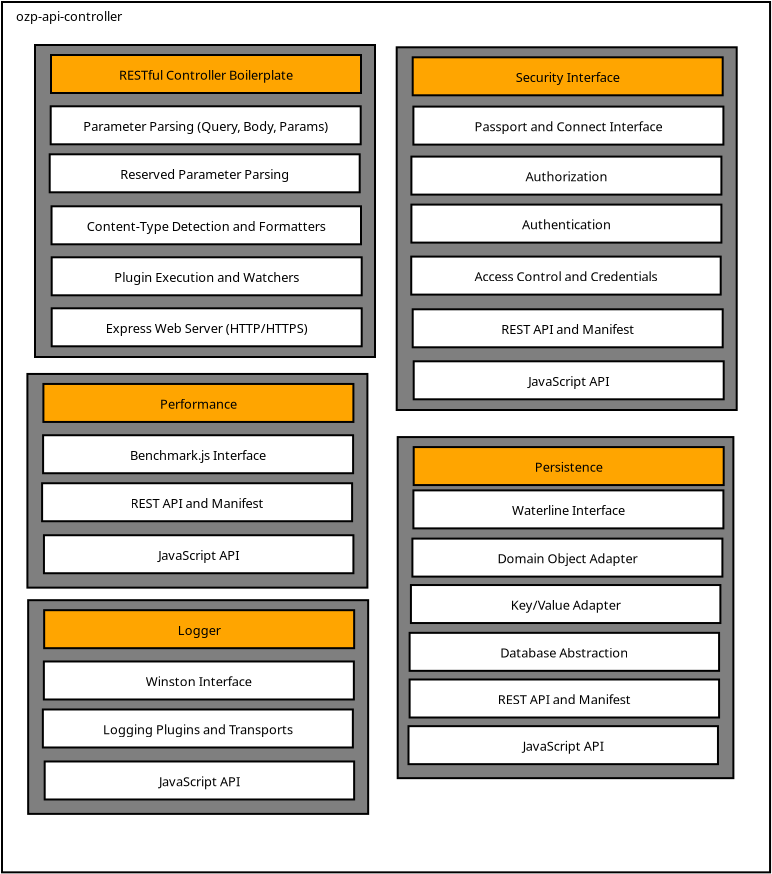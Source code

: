 <?xml version="1.0" encoding="UTF-8"?>
<dia:diagram xmlns:dia="http://www.lysator.liu.se/~alla/dia/">
  <dia:layer name="Background" visible="true" active="true">
    <dia:group>
      <dia:object type="Standard - Box" version="0" id="O0">
        <dia:attribute name="obj_pos">
          <dia:point val="1.283,-22.15"/>
        </dia:attribute>
        <dia:attribute name="obj_bb">
          <dia:rectangle val="1.233,-22.2;39.736,21.417"/>
        </dia:attribute>
        <dia:attribute name="elem_corner">
          <dia:point val="1.283,-22.15"/>
        </dia:attribute>
        <dia:attribute name="elem_width">
          <dia:real val="38.403"/>
        </dia:attribute>
        <dia:attribute name="elem_height">
          <dia:real val="43.517"/>
        </dia:attribute>
        <dia:attribute name="show_background">
          <dia:boolean val="true"/>
        </dia:attribute>
      </dia:object>
      <dia:object type="Standard - Text" version="1" id="O1">
        <dia:attribute name="obj_pos">
          <dia:point val="20.485,-0.392"/>
        </dia:attribute>
        <dia:attribute name="obj_bb">
          <dia:rectangle val="20.485,-0.987;20.485,-0.239"/>
        </dia:attribute>
        <dia:attribute name="text">
          <dia:composite type="text">
            <dia:attribute name="string">
              <dia:string>##</dia:string>
            </dia:attribute>
            <dia:attribute name="font">
              <dia:font family="sans" style="0" name="Helvetica"/>
            </dia:attribute>
            <dia:attribute name="height">
              <dia:real val="0.8"/>
            </dia:attribute>
            <dia:attribute name="pos">
              <dia:point val="20.485,-0.392"/>
            </dia:attribute>
            <dia:attribute name="color">
              <dia:color val="#000000"/>
            </dia:attribute>
            <dia:attribute name="alignment">
              <dia:enum val="0"/>
            </dia:attribute>
          </dia:composite>
        </dia:attribute>
        <dia:attribute name="valign">
          <dia:enum val="3"/>
        </dia:attribute>
        <dia:connections>
          <dia:connection handle="0" to="O0" connection="8"/>
        </dia:connections>
      </dia:object>
      <dia:object type="Standard - Text" version="1" id="O2">
        <dia:attribute name="obj_pos">
          <dia:point val="1.983,-21.2"/>
        </dia:attribute>
        <dia:attribute name="obj_bb">
          <dia:rectangle val="1.983,-21.795;7.609,-21.047"/>
        </dia:attribute>
        <dia:attribute name="text">
          <dia:composite type="text">
            <dia:attribute name="string">
              <dia:string>#ozp-api-controller#</dia:string>
            </dia:attribute>
            <dia:attribute name="font">
              <dia:font family="sans" style="0" name="Helvetica"/>
            </dia:attribute>
            <dia:attribute name="height">
              <dia:real val="0.8"/>
            </dia:attribute>
            <dia:attribute name="pos">
              <dia:point val="1.983,-21.2"/>
            </dia:attribute>
            <dia:attribute name="color">
              <dia:color val="#000000"/>
            </dia:attribute>
            <dia:attribute name="alignment">
              <dia:enum val="0"/>
            </dia:attribute>
          </dia:composite>
        </dia:attribute>
        <dia:attribute name="valign">
          <dia:enum val="3"/>
        </dia:attribute>
      </dia:object>
      <dia:group>
        <dia:object type="Flowchart - Box" version="0" id="O3">
          <dia:attribute name="obj_pos">
            <dia:point val="2.933,-20"/>
          </dia:attribute>
          <dia:attribute name="obj_bb">
            <dia:rectangle val="2.883,-20.05;19.983,-4.35"/>
          </dia:attribute>
          <dia:attribute name="elem_corner">
            <dia:point val="2.933,-20"/>
          </dia:attribute>
          <dia:attribute name="elem_width">
            <dia:real val="17.0"/>
          </dia:attribute>
          <dia:attribute name="elem_height">
            <dia:real val="15.6"/>
          </dia:attribute>
          <dia:attribute name="border_width">
            <dia:real val="0.1"/>
          </dia:attribute>
          <dia:attribute name="inner_color">
            <dia:color val="#7f7f7f"/>
          </dia:attribute>
          <dia:attribute name="show_background">
            <dia:boolean val="true"/>
          </dia:attribute>
          <dia:attribute name="padding">
            <dia:real val="0.5"/>
          </dia:attribute>
          <dia:attribute name="text">
            <dia:composite type="text">
              <dia:attribute name="string">
                <dia:string>##</dia:string>
              </dia:attribute>
              <dia:attribute name="font">
                <dia:font family="sans" style="0" name="Helvetica"/>
              </dia:attribute>
              <dia:attribute name="height">
                <dia:real val="0.8"/>
              </dia:attribute>
              <dia:attribute name="pos">
                <dia:point val="11.433,-12.005"/>
              </dia:attribute>
              <dia:attribute name="color">
                <dia:color val="#000000"/>
              </dia:attribute>
              <dia:attribute name="alignment">
                <dia:enum val="1"/>
              </dia:attribute>
            </dia:composite>
          </dia:attribute>
        </dia:object>
        <dia:object type="Flowchart - Box" version="0" id="O4">
          <dia:attribute name="obj_pos">
            <dia:point val="3.733,-19.5"/>
          </dia:attribute>
          <dia:attribute name="obj_bb">
            <dia:rectangle val="3.683,-19.55;19.283,-17.55"/>
          </dia:attribute>
          <dia:attribute name="elem_corner">
            <dia:point val="3.733,-19.5"/>
          </dia:attribute>
          <dia:attribute name="elem_width">
            <dia:real val="15.5"/>
          </dia:attribute>
          <dia:attribute name="elem_height">
            <dia:real val="1.9"/>
          </dia:attribute>
          <dia:attribute name="border_width">
            <dia:real val="0.1"/>
          </dia:attribute>
          <dia:attribute name="inner_color">
            <dia:color val="#ffa500"/>
          </dia:attribute>
          <dia:attribute name="show_background">
            <dia:boolean val="true"/>
          </dia:attribute>
          <dia:attribute name="padding">
            <dia:real val="0.5"/>
          </dia:attribute>
          <dia:attribute name="text">
            <dia:composite type="text">
              <dia:attribute name="string">
                <dia:string>#RESTful Controller Boilerplate#</dia:string>
              </dia:attribute>
              <dia:attribute name="font">
                <dia:font family="sans" style="0" name="Helvetica"/>
              </dia:attribute>
              <dia:attribute name="height">
                <dia:real val="0.8"/>
              </dia:attribute>
              <dia:attribute name="pos">
                <dia:point val="11.483,-18.355"/>
              </dia:attribute>
              <dia:attribute name="color">
                <dia:color val="#000000"/>
              </dia:attribute>
              <dia:attribute name="alignment">
                <dia:enum val="1"/>
              </dia:attribute>
            </dia:composite>
          </dia:attribute>
        </dia:object>
        <dia:object type="Flowchart - Box" version="0" id="O5">
          <dia:attribute name="obj_pos">
            <dia:point val="3.718,-16.935"/>
          </dia:attribute>
          <dia:attribute name="obj_bb">
            <dia:rectangle val="3.668,-16.985;19.268,-14.985"/>
          </dia:attribute>
          <dia:attribute name="elem_corner">
            <dia:point val="3.718,-16.935"/>
          </dia:attribute>
          <dia:attribute name="elem_width">
            <dia:real val="15.5"/>
          </dia:attribute>
          <dia:attribute name="elem_height">
            <dia:real val="1.9"/>
          </dia:attribute>
          <dia:attribute name="show_background">
            <dia:boolean val="true"/>
          </dia:attribute>
          <dia:attribute name="padding">
            <dia:real val="0.5"/>
          </dia:attribute>
          <dia:attribute name="text">
            <dia:composite type="text">
              <dia:attribute name="string">
                <dia:string>#Parameter Parsing (Query, Body, Params)#</dia:string>
              </dia:attribute>
              <dia:attribute name="font">
                <dia:font family="sans" style="0" name="Helvetica"/>
              </dia:attribute>
              <dia:attribute name="height">
                <dia:real val="0.8"/>
              </dia:attribute>
              <dia:attribute name="pos">
                <dia:point val="11.468,-15.79"/>
              </dia:attribute>
              <dia:attribute name="color">
                <dia:color val="#000000"/>
              </dia:attribute>
              <dia:attribute name="alignment">
                <dia:enum val="1"/>
              </dia:attribute>
            </dia:composite>
          </dia:attribute>
        </dia:object>
        <dia:object type="Flowchart - Box" version="0" id="O6">
          <dia:attribute name="obj_pos">
            <dia:point val="3.668,-14.535"/>
          </dia:attribute>
          <dia:attribute name="obj_bb">
            <dia:rectangle val="3.618,-14.585;19.218,-12.585"/>
          </dia:attribute>
          <dia:attribute name="elem_corner">
            <dia:point val="3.668,-14.535"/>
          </dia:attribute>
          <dia:attribute name="elem_width">
            <dia:real val="15.5"/>
          </dia:attribute>
          <dia:attribute name="elem_height">
            <dia:real val="1.9"/>
          </dia:attribute>
          <dia:attribute name="show_background">
            <dia:boolean val="true"/>
          </dia:attribute>
          <dia:attribute name="padding">
            <dia:real val="0.5"/>
          </dia:attribute>
          <dia:attribute name="text">
            <dia:composite type="text">
              <dia:attribute name="string">
                <dia:string>#Reserved Parameter Parsing#</dia:string>
              </dia:attribute>
              <dia:attribute name="font">
                <dia:font family="sans" style="0" name="Helvetica"/>
              </dia:attribute>
              <dia:attribute name="height">
                <dia:real val="0.8"/>
              </dia:attribute>
              <dia:attribute name="pos">
                <dia:point val="11.418,-13.39"/>
              </dia:attribute>
              <dia:attribute name="color">
                <dia:color val="#000000"/>
              </dia:attribute>
              <dia:attribute name="alignment">
                <dia:enum val="1"/>
              </dia:attribute>
            </dia:composite>
          </dia:attribute>
        </dia:object>
        <dia:object type="Flowchart - Box" version="0" id="O7">
          <dia:attribute name="obj_pos">
            <dia:point val="3.76,-11.935"/>
          </dia:attribute>
          <dia:attribute name="obj_bb">
            <dia:rectangle val="3.71,-11.985;19.283,-9.985"/>
          </dia:attribute>
          <dia:attribute name="elem_corner">
            <dia:point val="3.76,-11.935"/>
          </dia:attribute>
          <dia:attribute name="elem_width">
            <dia:real val="15.473"/>
          </dia:attribute>
          <dia:attribute name="elem_height">
            <dia:real val="1.9"/>
          </dia:attribute>
          <dia:attribute name="show_background">
            <dia:boolean val="true"/>
          </dia:attribute>
          <dia:attribute name="padding">
            <dia:real val="0.5"/>
          </dia:attribute>
          <dia:attribute name="text">
            <dia:composite type="text">
              <dia:attribute name="string">
                <dia:string>#Content-Type Detection and Formatters#</dia:string>
              </dia:attribute>
              <dia:attribute name="font">
                <dia:font family="sans" style="0" name="Helvetica"/>
              </dia:attribute>
              <dia:attribute name="height">
                <dia:real val="0.8"/>
              </dia:attribute>
              <dia:attribute name="pos">
                <dia:point val="11.497,-10.79"/>
              </dia:attribute>
              <dia:attribute name="color">
                <dia:color val="#000000"/>
              </dia:attribute>
              <dia:attribute name="alignment">
                <dia:enum val="1"/>
              </dia:attribute>
            </dia:composite>
          </dia:attribute>
        </dia:object>
        <dia:object type="Flowchart - Box" version="0" id="O8">
          <dia:attribute name="obj_pos">
            <dia:point val="3.768,-9.385"/>
          </dia:attribute>
          <dia:attribute name="obj_bb">
            <dia:rectangle val="3.718,-9.435;19.318,-7.435"/>
          </dia:attribute>
          <dia:attribute name="elem_corner">
            <dia:point val="3.768,-9.385"/>
          </dia:attribute>
          <dia:attribute name="elem_width">
            <dia:real val="15.5"/>
          </dia:attribute>
          <dia:attribute name="elem_height">
            <dia:real val="1.9"/>
          </dia:attribute>
          <dia:attribute name="show_background">
            <dia:boolean val="true"/>
          </dia:attribute>
          <dia:attribute name="padding">
            <dia:real val="0.5"/>
          </dia:attribute>
          <dia:attribute name="text">
            <dia:composite type="text">
              <dia:attribute name="string">
                <dia:string>#Plugin Execution and Watchers#</dia:string>
              </dia:attribute>
              <dia:attribute name="font">
                <dia:font family="sans" style="0" name="Helvetica"/>
              </dia:attribute>
              <dia:attribute name="height">
                <dia:real val="0.8"/>
              </dia:attribute>
              <dia:attribute name="pos">
                <dia:point val="11.518,-8.24"/>
              </dia:attribute>
              <dia:attribute name="color">
                <dia:color val="#000000"/>
              </dia:attribute>
              <dia:attribute name="alignment">
                <dia:enum val="1"/>
              </dia:attribute>
            </dia:composite>
          </dia:attribute>
        </dia:object>
        <dia:object type="Flowchart - Box" version="0" id="O9">
          <dia:attribute name="obj_pos">
            <dia:point val="3.768,-6.835"/>
          </dia:attribute>
          <dia:attribute name="obj_bb">
            <dia:rectangle val="3.718,-6.885;19.318,-4.885"/>
          </dia:attribute>
          <dia:attribute name="elem_corner">
            <dia:point val="3.768,-6.835"/>
          </dia:attribute>
          <dia:attribute name="elem_width">
            <dia:real val="15.5"/>
          </dia:attribute>
          <dia:attribute name="elem_height">
            <dia:real val="1.9"/>
          </dia:attribute>
          <dia:attribute name="show_background">
            <dia:boolean val="true"/>
          </dia:attribute>
          <dia:attribute name="padding">
            <dia:real val="0.5"/>
          </dia:attribute>
          <dia:attribute name="text">
            <dia:composite type="text">
              <dia:attribute name="string">
                <dia:string>#Express Web Server (HTTP/HTTPS)#</dia:string>
              </dia:attribute>
              <dia:attribute name="font">
                <dia:font family="sans" style="0" name="Helvetica"/>
              </dia:attribute>
              <dia:attribute name="height">
                <dia:real val="0.8"/>
              </dia:attribute>
              <dia:attribute name="pos">
                <dia:point val="11.518,-5.69"/>
              </dia:attribute>
              <dia:attribute name="color">
                <dia:color val="#000000"/>
              </dia:attribute>
              <dia:attribute name="alignment">
                <dia:enum val="1"/>
              </dia:attribute>
            </dia:composite>
          </dia:attribute>
        </dia:object>
      </dia:group>
      <dia:group>
        <dia:object type="Flowchart - Box" version="0" id="O10">
          <dia:attribute name="obj_pos">
            <dia:point val="21.018,-19.885"/>
          </dia:attribute>
          <dia:attribute name="obj_bb">
            <dia:rectangle val="20.968,-19.935;38.068,-1.7"/>
          </dia:attribute>
          <dia:attribute name="elem_corner">
            <dia:point val="21.018,-19.885"/>
          </dia:attribute>
          <dia:attribute name="elem_width">
            <dia:real val="17.0"/>
          </dia:attribute>
          <dia:attribute name="elem_height">
            <dia:real val="18.135"/>
          </dia:attribute>
          <dia:attribute name="border_width">
            <dia:real val="0.1"/>
          </dia:attribute>
          <dia:attribute name="inner_color">
            <dia:color val="#7f7f7f"/>
          </dia:attribute>
          <dia:attribute name="show_background">
            <dia:boolean val="true"/>
          </dia:attribute>
          <dia:attribute name="padding">
            <dia:real val="0.5"/>
          </dia:attribute>
          <dia:attribute name="text">
            <dia:composite type="text">
              <dia:attribute name="string">
                <dia:string>##</dia:string>
              </dia:attribute>
              <dia:attribute name="font">
                <dia:font family="sans" style="0" name="Helvetica"/>
              </dia:attribute>
              <dia:attribute name="height">
                <dia:real val="0.8"/>
              </dia:attribute>
              <dia:attribute name="pos">
                <dia:point val="29.518,-10.623"/>
              </dia:attribute>
              <dia:attribute name="color">
                <dia:color val="#000000"/>
              </dia:attribute>
              <dia:attribute name="alignment">
                <dia:enum val="1"/>
              </dia:attribute>
            </dia:composite>
          </dia:attribute>
        </dia:object>
        <dia:object type="Flowchart - Box" version="0" id="O11">
          <dia:attribute name="obj_pos">
            <dia:point val="21.818,-19.385"/>
          </dia:attribute>
          <dia:attribute name="obj_bb">
            <dia:rectangle val="21.768,-19.435;37.368,-17.435"/>
          </dia:attribute>
          <dia:attribute name="elem_corner">
            <dia:point val="21.818,-19.385"/>
          </dia:attribute>
          <dia:attribute name="elem_width">
            <dia:real val="15.5"/>
          </dia:attribute>
          <dia:attribute name="elem_height">
            <dia:real val="1.9"/>
          </dia:attribute>
          <dia:attribute name="border_width">
            <dia:real val="0.1"/>
          </dia:attribute>
          <dia:attribute name="inner_color">
            <dia:color val="#ffa500"/>
          </dia:attribute>
          <dia:attribute name="show_background">
            <dia:boolean val="true"/>
          </dia:attribute>
          <dia:attribute name="padding">
            <dia:real val="0.5"/>
          </dia:attribute>
          <dia:attribute name="text">
            <dia:composite type="text">
              <dia:attribute name="string">
                <dia:string>#Security Interface#</dia:string>
              </dia:attribute>
              <dia:attribute name="font">
                <dia:font family="sans" style="0" name="Helvetica"/>
              </dia:attribute>
              <dia:attribute name="height">
                <dia:real val="0.8"/>
              </dia:attribute>
              <dia:attribute name="pos">
                <dia:point val="29.568,-18.24"/>
              </dia:attribute>
              <dia:attribute name="color">
                <dia:color val="#000000"/>
              </dia:attribute>
              <dia:attribute name="alignment">
                <dia:enum val="1"/>
              </dia:attribute>
            </dia:composite>
          </dia:attribute>
        </dia:object>
        <dia:object type="Flowchart - Box" version="0" id="O12">
          <dia:attribute name="obj_pos">
            <dia:point val="21.753,-12.02"/>
          </dia:attribute>
          <dia:attribute name="obj_bb">
            <dia:rectangle val="21.703,-12.07;37.303,-10.07"/>
          </dia:attribute>
          <dia:attribute name="elem_corner">
            <dia:point val="21.753,-12.02"/>
          </dia:attribute>
          <dia:attribute name="elem_width">
            <dia:real val="15.5"/>
          </dia:attribute>
          <dia:attribute name="elem_height">
            <dia:real val="1.9"/>
          </dia:attribute>
          <dia:attribute name="show_background">
            <dia:boolean val="true"/>
          </dia:attribute>
          <dia:attribute name="padding">
            <dia:real val="0.5"/>
          </dia:attribute>
          <dia:attribute name="text">
            <dia:composite type="text">
              <dia:attribute name="string">
                <dia:string>#Authentication#</dia:string>
              </dia:attribute>
              <dia:attribute name="font">
                <dia:font family="sans" style="0" name="Helvetica"/>
              </dia:attribute>
              <dia:attribute name="height">
                <dia:real val="0.8"/>
              </dia:attribute>
              <dia:attribute name="pos">
                <dia:point val="29.503,-10.875"/>
              </dia:attribute>
              <dia:attribute name="color">
                <dia:color val="#000000"/>
              </dia:attribute>
              <dia:attribute name="alignment">
                <dia:enum val="1"/>
              </dia:attribute>
            </dia:composite>
          </dia:attribute>
        </dia:object>
        <dia:object type="Flowchart - Box" version="0" id="O13">
          <dia:attribute name="obj_pos">
            <dia:point val="21.753,-14.42"/>
          </dia:attribute>
          <dia:attribute name="obj_bb">
            <dia:rectangle val="21.703,-14.47;37.303,-12.47"/>
          </dia:attribute>
          <dia:attribute name="elem_corner">
            <dia:point val="21.753,-14.42"/>
          </dia:attribute>
          <dia:attribute name="elem_width">
            <dia:real val="15.5"/>
          </dia:attribute>
          <dia:attribute name="elem_height">
            <dia:real val="1.9"/>
          </dia:attribute>
          <dia:attribute name="show_background">
            <dia:boolean val="true"/>
          </dia:attribute>
          <dia:attribute name="padding">
            <dia:real val="0.5"/>
          </dia:attribute>
          <dia:attribute name="text">
            <dia:composite type="text">
              <dia:attribute name="string">
                <dia:string>#Authorization#</dia:string>
              </dia:attribute>
              <dia:attribute name="font">
                <dia:font family="sans" style="0" name="Helvetica"/>
              </dia:attribute>
              <dia:attribute name="height">
                <dia:real val="0.8"/>
              </dia:attribute>
              <dia:attribute name="pos">
                <dia:point val="29.503,-13.275"/>
              </dia:attribute>
              <dia:attribute name="color">
                <dia:color val="#000000"/>
              </dia:attribute>
              <dia:attribute name="alignment">
                <dia:enum val="1"/>
              </dia:attribute>
            </dia:composite>
          </dia:attribute>
        </dia:object>
        <dia:object type="Flowchart - Box" version="0" id="O14">
          <dia:attribute name="obj_pos">
            <dia:point val="21.745,-9.42"/>
          </dia:attribute>
          <dia:attribute name="obj_bb">
            <dia:rectangle val="21.695,-9.47;37.268,-7.47"/>
          </dia:attribute>
          <dia:attribute name="elem_corner">
            <dia:point val="21.745,-9.42"/>
          </dia:attribute>
          <dia:attribute name="elem_width">
            <dia:real val="15.473"/>
          </dia:attribute>
          <dia:attribute name="elem_height">
            <dia:real val="1.9"/>
          </dia:attribute>
          <dia:attribute name="show_background">
            <dia:boolean val="true"/>
          </dia:attribute>
          <dia:attribute name="padding">
            <dia:real val="0.5"/>
          </dia:attribute>
          <dia:attribute name="text">
            <dia:composite type="text">
              <dia:attribute name="string">
                <dia:string>#Access Control and Credentials#</dia:string>
              </dia:attribute>
              <dia:attribute name="font">
                <dia:font family="sans" style="0" name="Helvetica"/>
              </dia:attribute>
              <dia:attribute name="height">
                <dia:real val="0.8"/>
              </dia:attribute>
              <dia:attribute name="pos">
                <dia:point val="29.482,-8.275"/>
              </dia:attribute>
              <dia:attribute name="color">
                <dia:color val="#000000"/>
              </dia:attribute>
              <dia:attribute name="alignment">
                <dia:enum val="1"/>
              </dia:attribute>
            </dia:composite>
          </dia:attribute>
        </dia:object>
        <dia:object type="Flowchart - Box" version="0" id="O15">
          <dia:attribute name="obj_pos">
            <dia:point val="21.853,-16.92"/>
          </dia:attribute>
          <dia:attribute name="obj_bb">
            <dia:rectangle val="21.803,-16.97;37.403,-14.97"/>
          </dia:attribute>
          <dia:attribute name="elem_corner">
            <dia:point val="21.853,-16.92"/>
          </dia:attribute>
          <dia:attribute name="elem_width">
            <dia:real val="15.5"/>
          </dia:attribute>
          <dia:attribute name="elem_height">
            <dia:real val="1.9"/>
          </dia:attribute>
          <dia:attribute name="show_background">
            <dia:boolean val="true"/>
          </dia:attribute>
          <dia:attribute name="padding">
            <dia:real val="0.5"/>
          </dia:attribute>
          <dia:attribute name="text">
            <dia:composite type="text">
              <dia:attribute name="string">
                <dia:string>#Passport and Connect Interface#</dia:string>
              </dia:attribute>
              <dia:attribute name="font">
                <dia:font family="sans" style="0" name="Helvetica"/>
              </dia:attribute>
              <dia:attribute name="height">
                <dia:real val="0.8"/>
              </dia:attribute>
              <dia:attribute name="pos">
                <dia:point val="29.603,-15.775"/>
              </dia:attribute>
              <dia:attribute name="color">
                <dia:color val="#000000"/>
              </dia:attribute>
              <dia:attribute name="alignment">
                <dia:enum val="1"/>
              </dia:attribute>
            </dia:composite>
          </dia:attribute>
        </dia:object>
        <dia:object type="Flowchart - Box" version="0" id="O16">
          <dia:attribute name="obj_pos">
            <dia:point val="21.818,-6.785"/>
          </dia:attribute>
          <dia:attribute name="obj_bb">
            <dia:rectangle val="21.768,-6.835;37.368,-4.835"/>
          </dia:attribute>
          <dia:attribute name="elem_corner">
            <dia:point val="21.818,-6.785"/>
          </dia:attribute>
          <dia:attribute name="elem_width">
            <dia:real val="15.5"/>
          </dia:attribute>
          <dia:attribute name="elem_height">
            <dia:real val="1.9"/>
          </dia:attribute>
          <dia:attribute name="show_background">
            <dia:boolean val="true"/>
          </dia:attribute>
          <dia:attribute name="padding">
            <dia:real val="0.5"/>
          </dia:attribute>
          <dia:attribute name="text">
            <dia:composite type="text">
              <dia:attribute name="string">
                <dia:string>#REST API and Manifest#</dia:string>
              </dia:attribute>
              <dia:attribute name="font">
                <dia:font family="sans" style="0" name="Helvetica"/>
              </dia:attribute>
              <dia:attribute name="height">
                <dia:real val="0.8"/>
              </dia:attribute>
              <dia:attribute name="pos">
                <dia:point val="29.568,-5.64"/>
              </dia:attribute>
              <dia:attribute name="color">
                <dia:color val="#000000"/>
              </dia:attribute>
              <dia:attribute name="alignment">
                <dia:enum val="1"/>
              </dia:attribute>
            </dia:composite>
          </dia:attribute>
        </dia:object>
        <dia:object type="Flowchart - Box" version="0" id="O17">
          <dia:attribute name="obj_pos">
            <dia:point val="21.868,-4.185"/>
          </dia:attribute>
          <dia:attribute name="obj_bb">
            <dia:rectangle val="21.818,-4.235;37.418,-2.235"/>
          </dia:attribute>
          <dia:attribute name="elem_corner">
            <dia:point val="21.868,-4.185"/>
          </dia:attribute>
          <dia:attribute name="elem_width">
            <dia:real val="15.5"/>
          </dia:attribute>
          <dia:attribute name="elem_height">
            <dia:real val="1.9"/>
          </dia:attribute>
          <dia:attribute name="show_background">
            <dia:boolean val="true"/>
          </dia:attribute>
          <dia:attribute name="padding">
            <dia:real val="0.5"/>
          </dia:attribute>
          <dia:attribute name="text">
            <dia:composite type="text">
              <dia:attribute name="string">
                <dia:string>#JavaScript API#</dia:string>
              </dia:attribute>
              <dia:attribute name="font">
                <dia:font family="sans" style="0" name="Helvetica"/>
              </dia:attribute>
              <dia:attribute name="height">
                <dia:real val="0.8"/>
              </dia:attribute>
              <dia:attribute name="pos">
                <dia:point val="29.618,-3.04"/>
              </dia:attribute>
              <dia:attribute name="color">
                <dia:color val="#000000"/>
              </dia:attribute>
              <dia:attribute name="alignment">
                <dia:enum val="1"/>
              </dia:attribute>
            </dia:composite>
          </dia:attribute>
        </dia:object>
      </dia:group>
      <dia:group>
        <dia:object type="Flowchart - Box" version="0" id="O18">
          <dia:attribute name="obj_pos">
            <dia:point val="2.591,7.759"/>
          </dia:attribute>
          <dia:attribute name="obj_bb">
            <dia:rectangle val="2.541,7.709;19.641,18.494"/>
          </dia:attribute>
          <dia:attribute name="elem_corner">
            <dia:point val="2.591,7.759"/>
          </dia:attribute>
          <dia:attribute name="elem_width">
            <dia:real val="17.0"/>
          </dia:attribute>
          <dia:attribute name="elem_height">
            <dia:real val="10.685"/>
          </dia:attribute>
          <dia:attribute name="border_width">
            <dia:real val="0.1"/>
          </dia:attribute>
          <dia:attribute name="inner_color">
            <dia:color val="#7f7f7f"/>
          </dia:attribute>
          <dia:attribute name="show_background">
            <dia:boolean val="true"/>
          </dia:attribute>
          <dia:attribute name="padding">
            <dia:real val="0.5"/>
          </dia:attribute>
          <dia:attribute name="text">
            <dia:composite type="text">
              <dia:attribute name="string">
                <dia:string>##</dia:string>
              </dia:attribute>
              <dia:attribute name="font">
                <dia:font family="sans" style="0" name="Helvetica"/>
              </dia:attribute>
              <dia:attribute name="height">
                <dia:real val="0.8"/>
              </dia:attribute>
              <dia:attribute name="pos">
                <dia:point val="11.091,13.297"/>
              </dia:attribute>
              <dia:attribute name="color">
                <dia:color val="#000000"/>
              </dia:attribute>
              <dia:attribute name="alignment">
                <dia:enum val="1"/>
              </dia:attribute>
            </dia:composite>
          </dia:attribute>
        </dia:object>
        <dia:object type="Flowchart - Box" version="0" id="O19">
          <dia:attribute name="obj_pos">
            <dia:point val="3.391,8.259"/>
          </dia:attribute>
          <dia:attribute name="obj_bb">
            <dia:rectangle val="3.341,8.209;18.941,10.209"/>
          </dia:attribute>
          <dia:attribute name="elem_corner">
            <dia:point val="3.391,8.259"/>
          </dia:attribute>
          <dia:attribute name="elem_width">
            <dia:real val="15.5"/>
          </dia:attribute>
          <dia:attribute name="elem_height">
            <dia:real val="1.9"/>
          </dia:attribute>
          <dia:attribute name="border_width">
            <dia:real val="0.1"/>
          </dia:attribute>
          <dia:attribute name="inner_color">
            <dia:color val="#ffa500"/>
          </dia:attribute>
          <dia:attribute name="show_background">
            <dia:boolean val="true"/>
          </dia:attribute>
          <dia:attribute name="padding">
            <dia:real val="0.5"/>
          </dia:attribute>
          <dia:attribute name="text">
            <dia:composite type="text">
              <dia:attribute name="string">
                <dia:string>#Logger#</dia:string>
              </dia:attribute>
              <dia:attribute name="font">
                <dia:font family="sans" style="0" name="Helvetica"/>
              </dia:attribute>
              <dia:attribute name="height">
                <dia:real val="0.8"/>
              </dia:attribute>
              <dia:attribute name="pos">
                <dia:point val="11.141,9.404"/>
              </dia:attribute>
              <dia:attribute name="color">
                <dia:color val="#000000"/>
              </dia:attribute>
              <dia:attribute name="alignment">
                <dia:enum val="1"/>
              </dia:attribute>
            </dia:composite>
          </dia:attribute>
        </dia:object>
        <dia:object type="Flowchart - Box" version="0" id="O20">
          <dia:attribute name="obj_pos">
            <dia:point val="3.376,10.824"/>
          </dia:attribute>
          <dia:attribute name="obj_bb">
            <dia:rectangle val="3.326,10.774;18.926,12.774"/>
          </dia:attribute>
          <dia:attribute name="elem_corner">
            <dia:point val="3.376,10.824"/>
          </dia:attribute>
          <dia:attribute name="elem_width">
            <dia:real val="15.5"/>
          </dia:attribute>
          <dia:attribute name="elem_height">
            <dia:real val="1.9"/>
          </dia:attribute>
          <dia:attribute name="show_background">
            <dia:boolean val="true"/>
          </dia:attribute>
          <dia:attribute name="padding">
            <dia:real val="0.5"/>
          </dia:attribute>
          <dia:attribute name="text">
            <dia:composite type="text">
              <dia:attribute name="string">
                <dia:string>#Winston Interface#</dia:string>
              </dia:attribute>
              <dia:attribute name="font">
                <dia:font family="sans" style="0" name="Helvetica"/>
              </dia:attribute>
              <dia:attribute name="height">
                <dia:real val="0.8"/>
              </dia:attribute>
              <dia:attribute name="pos">
                <dia:point val="11.126,11.969"/>
              </dia:attribute>
              <dia:attribute name="color">
                <dia:color val="#000000"/>
              </dia:attribute>
              <dia:attribute name="alignment">
                <dia:enum val="1"/>
              </dia:attribute>
            </dia:composite>
          </dia:attribute>
        </dia:object>
        <dia:object type="Flowchart - Box" version="0" id="O21">
          <dia:attribute name="obj_pos">
            <dia:point val="3.326,13.224"/>
          </dia:attribute>
          <dia:attribute name="obj_bb">
            <dia:rectangle val="3.276,13.174;18.876,15.174"/>
          </dia:attribute>
          <dia:attribute name="elem_corner">
            <dia:point val="3.326,13.224"/>
          </dia:attribute>
          <dia:attribute name="elem_width">
            <dia:real val="15.5"/>
          </dia:attribute>
          <dia:attribute name="elem_height">
            <dia:real val="1.9"/>
          </dia:attribute>
          <dia:attribute name="show_background">
            <dia:boolean val="true"/>
          </dia:attribute>
          <dia:attribute name="padding">
            <dia:real val="0.5"/>
          </dia:attribute>
          <dia:attribute name="text">
            <dia:composite type="text">
              <dia:attribute name="string">
                <dia:string>#Logging Plugins and Transports#</dia:string>
              </dia:attribute>
              <dia:attribute name="font">
                <dia:font family="sans" style="0" name="Helvetica"/>
              </dia:attribute>
              <dia:attribute name="height">
                <dia:real val="0.8"/>
              </dia:attribute>
              <dia:attribute name="pos">
                <dia:point val="11.076,14.369"/>
              </dia:attribute>
              <dia:attribute name="color">
                <dia:color val="#000000"/>
              </dia:attribute>
              <dia:attribute name="alignment">
                <dia:enum val="1"/>
              </dia:attribute>
            </dia:composite>
          </dia:attribute>
        </dia:object>
        <dia:object type="Flowchart - Box" version="0" id="O22">
          <dia:attribute name="obj_pos">
            <dia:point val="3.417,15.824"/>
          </dia:attribute>
          <dia:attribute name="obj_bb">
            <dia:rectangle val="3.367,15.774;18.941,17.774"/>
          </dia:attribute>
          <dia:attribute name="elem_corner">
            <dia:point val="3.417,15.824"/>
          </dia:attribute>
          <dia:attribute name="elem_width">
            <dia:real val="15.473"/>
          </dia:attribute>
          <dia:attribute name="elem_height">
            <dia:real val="1.9"/>
          </dia:attribute>
          <dia:attribute name="show_background">
            <dia:boolean val="true"/>
          </dia:attribute>
          <dia:attribute name="padding">
            <dia:real val="0.5"/>
          </dia:attribute>
          <dia:attribute name="text">
            <dia:composite type="text">
              <dia:attribute name="string">
                <dia:string>#JavaScript API#</dia:string>
              </dia:attribute>
              <dia:attribute name="font">
                <dia:font family="sans" style="0" name="Helvetica"/>
              </dia:attribute>
              <dia:attribute name="height">
                <dia:real val="0.8"/>
              </dia:attribute>
              <dia:attribute name="pos">
                <dia:point val="11.154,16.969"/>
              </dia:attribute>
              <dia:attribute name="color">
                <dia:color val="#000000"/>
              </dia:attribute>
              <dia:attribute name="alignment">
                <dia:enum val="1"/>
              </dia:attribute>
            </dia:composite>
          </dia:attribute>
        </dia:object>
      </dia:group>
      <dia:group>
        <dia:object type="Flowchart - Box" version="0" id="O23">
          <dia:attribute name="obj_pos">
            <dia:point val="21.068,-0.396"/>
          </dia:attribute>
          <dia:attribute name="obj_bb">
            <dia:rectangle val="21.018,-0.446;37.903,16.708"/>
          </dia:attribute>
          <dia:attribute name="elem_corner">
            <dia:point val="21.068,-0.396"/>
          </dia:attribute>
          <dia:attribute name="elem_width">
            <dia:real val="16.784"/>
          </dia:attribute>
          <dia:attribute name="elem_height">
            <dia:real val="17.054"/>
          </dia:attribute>
          <dia:attribute name="border_width">
            <dia:real val="0.1"/>
          </dia:attribute>
          <dia:attribute name="inner_color">
            <dia:color val="#7f7f7f"/>
          </dia:attribute>
          <dia:attribute name="show_background">
            <dia:boolean val="true"/>
          </dia:attribute>
          <dia:attribute name="padding">
            <dia:real val="0.5"/>
          </dia:attribute>
          <dia:attribute name="text">
            <dia:composite type="text">
              <dia:attribute name="string">
                <dia:string>##</dia:string>
              </dia:attribute>
              <dia:attribute name="font">
                <dia:font family="sans" style="0" name="Helvetica"/>
              </dia:attribute>
              <dia:attribute name="height">
                <dia:real val="0.8"/>
              </dia:attribute>
              <dia:attribute name="pos">
                <dia:point val="29.461,8.326"/>
              </dia:attribute>
              <dia:attribute name="color">
                <dia:color val="#000000"/>
              </dia:attribute>
              <dia:attribute name="alignment">
                <dia:enum val="1"/>
              </dia:attribute>
            </dia:composite>
          </dia:attribute>
        </dia:object>
        <dia:object type="Flowchart - Box" version="0" id="O24">
          <dia:attribute name="obj_pos">
            <dia:point val="21.868,0.104"/>
          </dia:attribute>
          <dia:attribute name="obj_bb">
            <dia:rectangle val="21.818,0.054;37.418,2.054"/>
          </dia:attribute>
          <dia:attribute name="elem_corner">
            <dia:point val="21.868,0.104"/>
          </dia:attribute>
          <dia:attribute name="elem_width">
            <dia:real val="15.5"/>
          </dia:attribute>
          <dia:attribute name="elem_height">
            <dia:real val="1.9"/>
          </dia:attribute>
          <dia:attribute name="border_width">
            <dia:real val="0.1"/>
          </dia:attribute>
          <dia:attribute name="inner_color">
            <dia:color val="#ffa500"/>
          </dia:attribute>
          <dia:attribute name="show_background">
            <dia:boolean val="true"/>
          </dia:attribute>
          <dia:attribute name="padding">
            <dia:real val="0.5"/>
          </dia:attribute>
          <dia:attribute name="text">
            <dia:composite type="text">
              <dia:attribute name="string">
                <dia:string>#Persistence#</dia:string>
              </dia:attribute>
              <dia:attribute name="font">
                <dia:font family="sans" style="0" name="Helvetica"/>
              </dia:attribute>
              <dia:attribute name="height">
                <dia:real val="0.8"/>
              </dia:attribute>
              <dia:attribute name="pos">
                <dia:point val="29.618,1.249"/>
              </dia:attribute>
              <dia:attribute name="color">
                <dia:color val="#000000"/>
              </dia:attribute>
              <dia:attribute name="alignment">
                <dia:enum val="1"/>
              </dia:attribute>
            </dia:composite>
          </dia:attribute>
        </dia:object>
        <dia:object type="Flowchart - Box" version="0" id="O25">
          <dia:attribute name="obj_pos">
            <dia:point val="21.853,2.269"/>
          </dia:attribute>
          <dia:attribute name="obj_bb">
            <dia:rectangle val="21.803,2.219;37.403,4.219"/>
          </dia:attribute>
          <dia:attribute name="elem_corner">
            <dia:point val="21.853,2.269"/>
          </dia:attribute>
          <dia:attribute name="elem_width">
            <dia:real val="15.5"/>
          </dia:attribute>
          <dia:attribute name="elem_height">
            <dia:real val="1.9"/>
          </dia:attribute>
          <dia:attribute name="show_background">
            <dia:boolean val="true"/>
          </dia:attribute>
          <dia:attribute name="padding">
            <dia:real val="0.5"/>
          </dia:attribute>
          <dia:attribute name="text">
            <dia:composite type="text">
              <dia:attribute name="string">
                <dia:string>#Waterline Interface#</dia:string>
              </dia:attribute>
              <dia:attribute name="font">
                <dia:font family="sans" style="0" name="Helvetica"/>
              </dia:attribute>
              <dia:attribute name="height">
                <dia:real val="0.8"/>
              </dia:attribute>
              <dia:attribute name="pos">
                <dia:point val="29.603,3.414"/>
              </dia:attribute>
              <dia:attribute name="color">
                <dia:color val="#000000"/>
              </dia:attribute>
              <dia:attribute name="alignment">
                <dia:enum val="1"/>
              </dia:attribute>
            </dia:composite>
          </dia:attribute>
        </dia:object>
        <dia:object type="Flowchart - Box" version="0" id="O26">
          <dia:attribute name="obj_pos">
            <dia:point val="21.803,4.68"/>
          </dia:attribute>
          <dia:attribute name="obj_bb">
            <dia:rectangle val="21.753,4.63;37.353,6.63"/>
          </dia:attribute>
          <dia:attribute name="elem_corner">
            <dia:point val="21.803,4.68"/>
          </dia:attribute>
          <dia:attribute name="elem_width">
            <dia:real val="15.5"/>
          </dia:attribute>
          <dia:attribute name="elem_height">
            <dia:real val="1.9"/>
          </dia:attribute>
          <dia:attribute name="show_background">
            <dia:boolean val="true"/>
          </dia:attribute>
          <dia:attribute name="padding">
            <dia:real val="0.5"/>
          </dia:attribute>
          <dia:attribute name="text">
            <dia:composite type="text">
              <dia:attribute name="string">
                <dia:string>#Domain Object Adapter#</dia:string>
              </dia:attribute>
              <dia:attribute name="font">
                <dia:font family="sans" style="0" name="Helvetica"/>
              </dia:attribute>
              <dia:attribute name="height">
                <dia:real val="0.8"/>
              </dia:attribute>
              <dia:attribute name="pos">
                <dia:point val="29.553,5.825"/>
              </dia:attribute>
              <dia:attribute name="color">
                <dia:color val="#000000"/>
              </dia:attribute>
              <dia:attribute name="alignment">
                <dia:enum val="1"/>
              </dia:attribute>
            </dia:composite>
          </dia:attribute>
        </dia:object>
        <dia:object type="Flowchart - Box" version="0" id="O27">
          <dia:attribute name="obj_pos">
            <dia:point val="21.729,7.002"/>
          </dia:attribute>
          <dia:attribute name="obj_bb">
            <dia:rectangle val="21.678,6.952;37.252,8.952"/>
          </dia:attribute>
          <dia:attribute name="elem_corner">
            <dia:point val="21.729,7.002"/>
          </dia:attribute>
          <dia:attribute name="elem_width">
            <dia:real val="15.473"/>
          </dia:attribute>
          <dia:attribute name="elem_height">
            <dia:real val="1.9"/>
          </dia:attribute>
          <dia:attribute name="show_background">
            <dia:boolean val="true"/>
          </dia:attribute>
          <dia:attribute name="padding">
            <dia:real val="0.5"/>
          </dia:attribute>
          <dia:attribute name="text">
            <dia:composite type="text">
              <dia:attribute name="string">
                <dia:string>#Key/Value Adapter#</dia:string>
              </dia:attribute>
              <dia:attribute name="font">
                <dia:font family="sans" style="0" name="Helvetica"/>
              </dia:attribute>
              <dia:attribute name="height">
                <dia:real val="0.8"/>
              </dia:attribute>
              <dia:attribute name="pos">
                <dia:point val="29.465,8.147"/>
              </dia:attribute>
              <dia:attribute name="color">
                <dia:color val="#000000"/>
              </dia:attribute>
              <dia:attribute name="alignment">
                <dia:enum val="1"/>
              </dia:attribute>
            </dia:composite>
          </dia:attribute>
        </dia:object>
        <dia:object type="Flowchart - Box" version="0" id="O28">
          <dia:attribute name="obj_pos">
            <dia:point val="21.664,9.392"/>
          </dia:attribute>
          <dia:attribute name="obj_bb">
            <dia:rectangle val="21.614,9.342;37.187,11.342"/>
          </dia:attribute>
          <dia:attribute name="elem_corner">
            <dia:point val="21.664,9.392"/>
          </dia:attribute>
          <dia:attribute name="elem_width">
            <dia:real val="15.473"/>
          </dia:attribute>
          <dia:attribute name="elem_height">
            <dia:real val="1.9"/>
          </dia:attribute>
          <dia:attribute name="show_background">
            <dia:boolean val="true"/>
          </dia:attribute>
          <dia:attribute name="padding">
            <dia:real val="0.5"/>
          </dia:attribute>
          <dia:attribute name="text">
            <dia:composite type="text">
              <dia:attribute name="string">
                <dia:string>#Database Abstraction#</dia:string>
              </dia:attribute>
              <dia:attribute name="font">
                <dia:font family="sans" style="0" name="Helvetica"/>
              </dia:attribute>
              <dia:attribute name="height">
                <dia:real val="0.8"/>
              </dia:attribute>
              <dia:attribute name="pos">
                <dia:point val="29.401,10.537"/>
              </dia:attribute>
              <dia:attribute name="color">
                <dia:color val="#000000"/>
              </dia:attribute>
              <dia:attribute name="alignment">
                <dia:enum val="1"/>
              </dia:attribute>
            </dia:composite>
          </dia:attribute>
        </dia:object>
        <dia:object type="Flowchart - Box" version="0" id="O29">
          <dia:attribute name="obj_pos">
            <dia:point val="21.664,11.725"/>
          </dia:attribute>
          <dia:attribute name="obj_bb">
            <dia:rectangle val="21.614,11.675;37.187,13.675"/>
          </dia:attribute>
          <dia:attribute name="elem_corner">
            <dia:point val="21.664,11.725"/>
          </dia:attribute>
          <dia:attribute name="elem_width">
            <dia:real val="15.473"/>
          </dia:attribute>
          <dia:attribute name="elem_height">
            <dia:real val="1.9"/>
          </dia:attribute>
          <dia:attribute name="show_background">
            <dia:boolean val="true"/>
          </dia:attribute>
          <dia:attribute name="padding">
            <dia:real val="0.5"/>
          </dia:attribute>
          <dia:attribute name="text">
            <dia:composite type="text">
              <dia:attribute name="string">
                <dia:string>#REST API and Manifest#</dia:string>
              </dia:attribute>
              <dia:attribute name="font">
                <dia:font family="sans" style="0" name="Helvetica"/>
              </dia:attribute>
              <dia:attribute name="height">
                <dia:real val="0.8"/>
              </dia:attribute>
              <dia:attribute name="pos">
                <dia:point val="29.401,12.87"/>
              </dia:attribute>
              <dia:attribute name="color">
                <dia:color val="#000000"/>
              </dia:attribute>
              <dia:attribute name="alignment">
                <dia:enum val="1"/>
              </dia:attribute>
            </dia:composite>
          </dia:attribute>
        </dia:object>
        <dia:object type="Flowchart - Box" version="0" id="O30">
          <dia:attribute name="obj_pos">
            <dia:point val="21.608,14.058"/>
          </dia:attribute>
          <dia:attribute name="obj_bb">
            <dia:rectangle val="21.558,14.008;37.132,16.008"/>
          </dia:attribute>
          <dia:attribute name="elem_corner">
            <dia:point val="21.608,14.058"/>
          </dia:attribute>
          <dia:attribute name="elem_width">
            <dia:real val="15.473"/>
          </dia:attribute>
          <dia:attribute name="elem_height">
            <dia:real val="1.9"/>
          </dia:attribute>
          <dia:attribute name="show_background">
            <dia:boolean val="true"/>
          </dia:attribute>
          <dia:attribute name="padding">
            <dia:real val="0.5"/>
          </dia:attribute>
          <dia:attribute name="text">
            <dia:composite type="text">
              <dia:attribute name="string">
                <dia:string>#JavaScript API#</dia:string>
              </dia:attribute>
              <dia:attribute name="font">
                <dia:font family="sans" style="0" name="Helvetica"/>
              </dia:attribute>
              <dia:attribute name="height">
                <dia:real val="0.8"/>
              </dia:attribute>
              <dia:attribute name="pos">
                <dia:point val="29.345,15.203"/>
              </dia:attribute>
              <dia:attribute name="color">
                <dia:color val="#000000"/>
              </dia:attribute>
              <dia:attribute name="alignment">
                <dia:enum val="1"/>
              </dia:attribute>
            </dia:composite>
          </dia:attribute>
        </dia:object>
      </dia:group>
      <dia:group>
        <dia:object type="Flowchart - Box" version="0" id="O31">
          <dia:attribute name="obj_pos">
            <dia:point val="2.553,-3.553"/>
          </dia:attribute>
          <dia:attribute name="obj_bb">
            <dia:rectangle val="2.503,-3.603;19.603,7.182"/>
          </dia:attribute>
          <dia:attribute name="elem_corner">
            <dia:point val="2.553,-3.553"/>
          </dia:attribute>
          <dia:attribute name="elem_width">
            <dia:real val="17.0"/>
          </dia:attribute>
          <dia:attribute name="elem_height">
            <dia:real val="10.685"/>
          </dia:attribute>
          <dia:attribute name="border_width">
            <dia:real val="0.1"/>
          </dia:attribute>
          <dia:attribute name="inner_color">
            <dia:color val="#7f7f7f"/>
          </dia:attribute>
          <dia:attribute name="show_background">
            <dia:boolean val="true"/>
          </dia:attribute>
          <dia:attribute name="padding">
            <dia:real val="0.5"/>
          </dia:attribute>
          <dia:attribute name="text">
            <dia:composite type="text">
              <dia:attribute name="string">
                <dia:string>##</dia:string>
              </dia:attribute>
              <dia:attribute name="font">
                <dia:font family="sans" style="0" name="Helvetica"/>
              </dia:attribute>
              <dia:attribute name="height">
                <dia:real val="0.8"/>
              </dia:attribute>
              <dia:attribute name="pos">
                <dia:point val="11.053,1.985"/>
              </dia:attribute>
              <dia:attribute name="color">
                <dia:color val="#000000"/>
              </dia:attribute>
              <dia:attribute name="alignment">
                <dia:enum val="1"/>
              </dia:attribute>
            </dia:composite>
          </dia:attribute>
        </dia:object>
        <dia:object type="Flowchart - Box" version="0" id="O32">
          <dia:attribute name="obj_pos">
            <dia:point val="3.353,-3.053"/>
          </dia:attribute>
          <dia:attribute name="obj_bb">
            <dia:rectangle val="3.303,-3.103;18.903,-1.103"/>
          </dia:attribute>
          <dia:attribute name="elem_corner">
            <dia:point val="3.353,-3.053"/>
          </dia:attribute>
          <dia:attribute name="elem_width">
            <dia:real val="15.5"/>
          </dia:attribute>
          <dia:attribute name="elem_height">
            <dia:real val="1.9"/>
          </dia:attribute>
          <dia:attribute name="border_width">
            <dia:real val="0.1"/>
          </dia:attribute>
          <dia:attribute name="inner_color">
            <dia:color val="#ffa500"/>
          </dia:attribute>
          <dia:attribute name="show_background">
            <dia:boolean val="true"/>
          </dia:attribute>
          <dia:attribute name="padding">
            <dia:real val="0.5"/>
          </dia:attribute>
          <dia:attribute name="text">
            <dia:composite type="text">
              <dia:attribute name="string">
                <dia:string>#Performance#</dia:string>
              </dia:attribute>
              <dia:attribute name="font">
                <dia:font family="sans" style="0" name="Helvetica"/>
              </dia:attribute>
              <dia:attribute name="height">
                <dia:real val="0.8"/>
              </dia:attribute>
              <dia:attribute name="pos">
                <dia:point val="11.103,-1.908"/>
              </dia:attribute>
              <dia:attribute name="color">
                <dia:color val="#000000"/>
              </dia:attribute>
              <dia:attribute name="alignment">
                <dia:enum val="1"/>
              </dia:attribute>
            </dia:composite>
          </dia:attribute>
        </dia:object>
        <dia:object type="Flowchart - Box" version="0" id="O33">
          <dia:attribute name="obj_pos">
            <dia:point val="3.338,-0.488"/>
          </dia:attribute>
          <dia:attribute name="obj_bb">
            <dia:rectangle val="3.288,-0.538;18.888,1.462"/>
          </dia:attribute>
          <dia:attribute name="elem_corner">
            <dia:point val="3.338,-0.488"/>
          </dia:attribute>
          <dia:attribute name="elem_width">
            <dia:real val="15.5"/>
          </dia:attribute>
          <dia:attribute name="elem_height">
            <dia:real val="1.9"/>
          </dia:attribute>
          <dia:attribute name="show_background">
            <dia:boolean val="true"/>
          </dia:attribute>
          <dia:attribute name="padding">
            <dia:real val="0.5"/>
          </dia:attribute>
          <dia:attribute name="text">
            <dia:composite type="text">
              <dia:attribute name="string">
                <dia:string>#Benchmark.js Interface#</dia:string>
              </dia:attribute>
              <dia:attribute name="font">
                <dia:font family="sans" style="0" name="Helvetica"/>
              </dia:attribute>
              <dia:attribute name="height">
                <dia:real val="0.8"/>
              </dia:attribute>
              <dia:attribute name="pos">
                <dia:point val="11.088,0.657"/>
              </dia:attribute>
              <dia:attribute name="color">
                <dia:color val="#000000"/>
              </dia:attribute>
              <dia:attribute name="alignment">
                <dia:enum val="1"/>
              </dia:attribute>
            </dia:composite>
          </dia:attribute>
        </dia:object>
        <dia:object type="Flowchart - Box" version="0" id="O34">
          <dia:attribute name="obj_pos">
            <dia:point val="3.288,1.912"/>
          </dia:attribute>
          <dia:attribute name="obj_bb">
            <dia:rectangle val="3.238,1.862;18.838,3.862"/>
          </dia:attribute>
          <dia:attribute name="elem_corner">
            <dia:point val="3.288,1.912"/>
          </dia:attribute>
          <dia:attribute name="elem_width">
            <dia:real val="15.5"/>
          </dia:attribute>
          <dia:attribute name="elem_height">
            <dia:real val="1.9"/>
          </dia:attribute>
          <dia:attribute name="show_background">
            <dia:boolean val="true"/>
          </dia:attribute>
          <dia:attribute name="padding">
            <dia:real val="0.5"/>
          </dia:attribute>
          <dia:attribute name="text">
            <dia:composite type="text">
              <dia:attribute name="string">
                <dia:string>#REST API and Manifest#</dia:string>
              </dia:attribute>
              <dia:attribute name="font">
                <dia:font family="sans" style="0" name="Helvetica"/>
              </dia:attribute>
              <dia:attribute name="height">
                <dia:real val="0.8"/>
              </dia:attribute>
              <dia:attribute name="pos">
                <dia:point val="11.038,3.057"/>
              </dia:attribute>
              <dia:attribute name="color">
                <dia:color val="#000000"/>
              </dia:attribute>
              <dia:attribute name="alignment">
                <dia:enum val="1"/>
              </dia:attribute>
            </dia:composite>
          </dia:attribute>
        </dia:object>
        <dia:object type="Flowchart - Box" version="0" id="O35">
          <dia:attribute name="obj_pos">
            <dia:point val="3.38,4.512"/>
          </dia:attribute>
          <dia:attribute name="obj_bb">
            <dia:rectangle val="3.33,4.462;18.903,6.462"/>
          </dia:attribute>
          <dia:attribute name="elem_corner">
            <dia:point val="3.38,4.512"/>
          </dia:attribute>
          <dia:attribute name="elem_width">
            <dia:real val="15.473"/>
          </dia:attribute>
          <dia:attribute name="elem_height">
            <dia:real val="1.9"/>
          </dia:attribute>
          <dia:attribute name="show_background">
            <dia:boolean val="true"/>
          </dia:attribute>
          <dia:attribute name="padding">
            <dia:real val="0.5"/>
          </dia:attribute>
          <dia:attribute name="text">
            <dia:composite type="text">
              <dia:attribute name="string">
                <dia:string>#JavaScript API#</dia:string>
              </dia:attribute>
              <dia:attribute name="font">
                <dia:font family="sans" style="0" name="Helvetica"/>
              </dia:attribute>
              <dia:attribute name="height">
                <dia:real val="0.8"/>
              </dia:attribute>
              <dia:attribute name="pos">
                <dia:point val="11.116,5.657"/>
              </dia:attribute>
              <dia:attribute name="color">
                <dia:color val="#000000"/>
              </dia:attribute>
              <dia:attribute name="alignment">
                <dia:enum val="1"/>
              </dia:attribute>
            </dia:composite>
          </dia:attribute>
        </dia:object>
      </dia:group>
    </dia:group>
  </dia:layer>
</dia:diagram>
